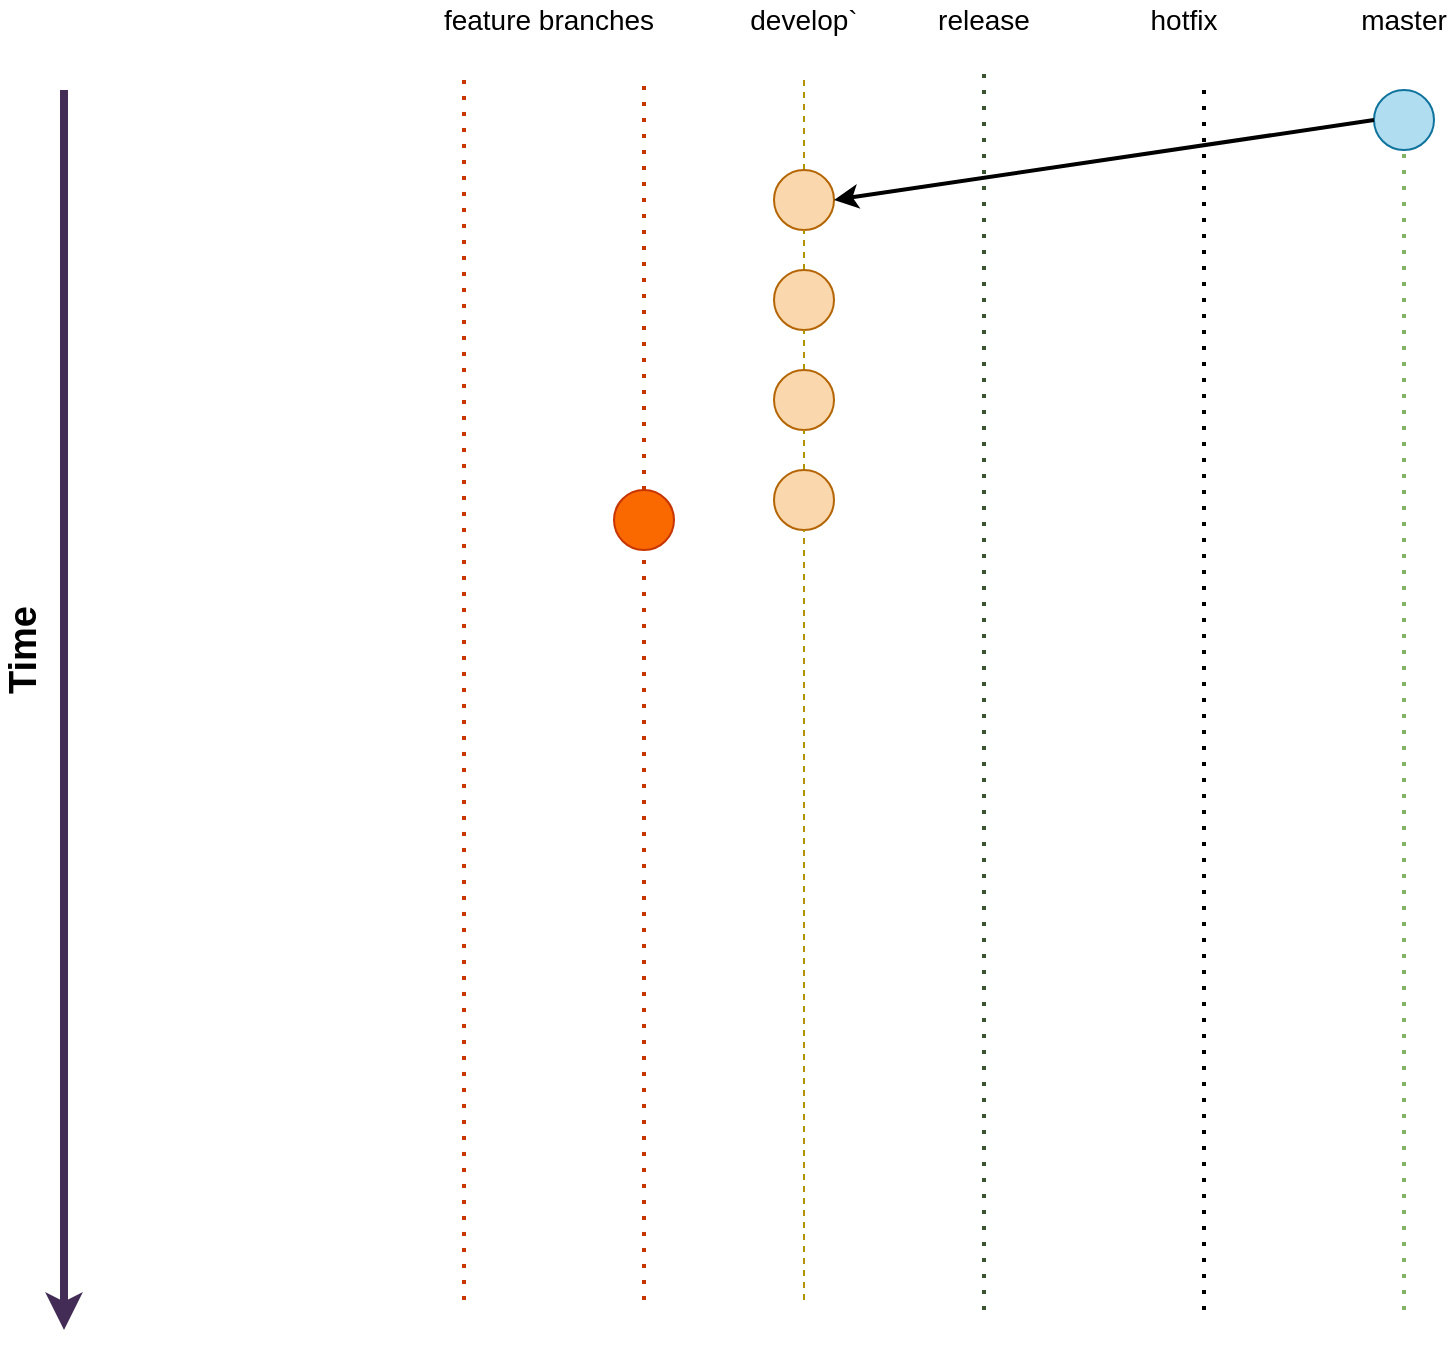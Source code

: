 <mxfile version="15.3.0" type="github">
  <diagram id="zY3iNhDmGC0HeY9o9fEt" name="Page-1">
    <mxGraphModel dx="2066" dy="771" grid="1" gridSize="10" guides="1" tooltips="1" connect="1" arrows="1" fold="1" page="1" pageScale="1" pageWidth="850" pageHeight="1100" math="0" shadow="0">
      <root>
        <mxCell id="0" />
        <mxCell id="1" parent="0" />
        <mxCell id="OLf8NCYOBXPoyb-FADIm-2" value="" style="endArrow=none;dashed=1;html=1;dashPattern=1 3;strokeWidth=2;gradientColor=#97d077;fillColor=#d5e8d4;strokeColor=#82b366;startArrow=none;" parent="1" edge="1" source="a1HIUXj5uNK7OVQi4Cn4-5">
          <mxGeometry width="50" height="50" relative="1" as="geometry">
            <mxPoint x="720" y="670" as="sourcePoint" />
            <mxPoint x="720" y="60" as="targetPoint" />
          </mxGeometry>
        </mxCell>
        <mxCell id="OLf8NCYOBXPoyb-FADIm-3" value="&lt;font style=&quot;font-size: 14px&quot;&gt;master&lt;/font&gt;" style="text;html=1;strokeColor=none;fillColor=none;align=center;verticalAlign=middle;whiteSpace=wrap;rounded=0;" parent="1" vertex="1">
          <mxGeometry x="700" y="15" width="40" height="20" as="geometry" />
        </mxCell>
        <mxCell id="OLf8NCYOBXPoyb-FADIm-4" value="" style="endArrow=none;dashed=1;html=1;fillColor=#e3c800;strokeColor=#B09500;startArrow=none;" parent="1" edge="1" source="a1HIUXj5uNK7OVQi4Cn4-7">
          <mxGeometry width="50" height="50" relative="1" as="geometry">
            <mxPoint x="420" y="665" as="sourcePoint" />
            <mxPoint x="420" y="55" as="targetPoint" />
          </mxGeometry>
        </mxCell>
        <mxCell id="OLf8NCYOBXPoyb-FADIm-5" value="&lt;font style=&quot;font-size: 14px&quot;&gt;develop`&lt;/font&gt;" style="text;html=1;strokeColor=none;fillColor=none;align=center;verticalAlign=middle;whiteSpace=wrap;rounded=0;" parent="1" vertex="1">
          <mxGeometry x="390" y="15" width="60" height="20" as="geometry" />
        </mxCell>
        <mxCell id="OLf8NCYOBXPoyb-FADIm-6" value="" style="endArrow=none;dashed=1;html=1;dashPattern=1 3;strokeWidth=2;fillColor=#fa6800;strokeColor=#C73500;startArrow=none;" parent="1" edge="1" source="a1HIUXj5uNK7OVQi4Cn4-16">
          <mxGeometry width="50" height="50" relative="1" as="geometry">
            <mxPoint x="340" y="665" as="sourcePoint" />
            <mxPoint x="340" y="55" as="targetPoint" />
          </mxGeometry>
        </mxCell>
        <mxCell id="OLf8NCYOBXPoyb-FADIm-7" value="&lt;font style=&quot;font-size: 14px&quot;&gt;feature branches&lt;/font&gt;" style="text;html=1;strokeColor=none;fillColor=none;align=center;verticalAlign=middle;whiteSpace=wrap;rounded=0;" parent="1" vertex="1">
          <mxGeometry x="220" y="15" width="145" height="20" as="geometry" />
        </mxCell>
        <mxCell id="OLf8NCYOBXPoyb-FADIm-8" value="" style="endArrow=none;dashed=1;html=1;dashPattern=1 3;strokeWidth=2;fillColor=#fa6800;strokeColor=#C73500;" parent="1" edge="1">
          <mxGeometry width="50" height="50" relative="1" as="geometry">
            <mxPoint x="250" y="665" as="sourcePoint" />
            <mxPoint x="250" y="55" as="targetPoint" />
          </mxGeometry>
        </mxCell>
        <mxCell id="OLf8NCYOBXPoyb-FADIm-10" value="" style="endArrow=classic;html=1;fillColor=#76608a;strokeColor=#432D57;strokeWidth=4;" parent="1" edge="1">
          <mxGeometry width="50" height="50" relative="1" as="geometry">
            <mxPoint x="50" y="60" as="sourcePoint" />
            <mxPoint x="50" y="680" as="targetPoint" />
            <Array as="points">
              <mxPoint x="50" y="350" />
            </Array>
          </mxGeometry>
        </mxCell>
        <mxCell id="OLf8NCYOBXPoyb-FADIm-11" value="&lt;b&gt;&lt;font style=&quot;font-size: 19px&quot;&gt;Time&lt;/font&gt;&lt;/b&gt;" style="text;html=1;strokeColor=none;fillColor=none;align=center;verticalAlign=middle;whiteSpace=wrap;rounded=0;rotation=-90;" parent="1" vertex="1">
          <mxGeometry x="10" y="330" width="40" height="20" as="geometry" />
        </mxCell>
        <mxCell id="a1HIUXj5uNK7OVQi4Cn4-1" value="" style="endArrow=none;dashed=1;html=1;dashPattern=1 3;strokeWidth=2;fillColor=#6d8764;strokeColor=#3A5431;" edge="1" parent="1">
          <mxGeometry width="50" height="50" relative="1" as="geometry">
            <mxPoint x="510" y="670" as="sourcePoint" />
            <mxPoint x="510" y="50" as="targetPoint" />
          </mxGeometry>
        </mxCell>
        <mxCell id="a1HIUXj5uNK7OVQi4Cn4-2" value="&lt;font style=&quot;font-size: 14px&quot;&gt;release&lt;/font&gt;" style="text;html=1;strokeColor=none;fillColor=none;align=center;verticalAlign=middle;whiteSpace=wrap;rounded=0;" vertex="1" parent="1">
          <mxGeometry x="490" y="15" width="40" height="20" as="geometry" />
        </mxCell>
        <mxCell id="a1HIUXj5uNK7OVQi4Cn4-3" value="" style="endArrow=none;dashed=1;html=1;dashPattern=1 3;strokeWidth=2;" edge="1" parent="1">
          <mxGeometry width="50" height="50" relative="1" as="geometry">
            <mxPoint x="620" y="670" as="sourcePoint" />
            <mxPoint x="620" y="60" as="targetPoint" />
          </mxGeometry>
        </mxCell>
        <mxCell id="a1HIUXj5uNK7OVQi4Cn4-4" value="&lt;font style=&quot;font-size: 14px&quot;&gt;hotfix&lt;/font&gt;" style="text;html=1;strokeColor=none;fillColor=none;align=center;verticalAlign=middle;whiteSpace=wrap;rounded=0;" vertex="1" parent="1">
          <mxGeometry x="590" y="15" width="40" height="20" as="geometry" />
        </mxCell>
        <mxCell id="a1HIUXj5uNK7OVQi4Cn4-5" value="" style="ellipse;whiteSpace=wrap;html=1;aspect=fixed;fillColor=#b1ddf0;strokeColor=#10739e;" vertex="1" parent="1">
          <mxGeometry x="705" y="60" width="30" height="30" as="geometry" />
        </mxCell>
        <mxCell id="a1HIUXj5uNK7OVQi4Cn4-6" value="" style="endArrow=none;dashed=1;html=1;dashPattern=1 3;strokeWidth=2;gradientColor=#97d077;fillColor=#d5e8d4;strokeColor=#82b366;" edge="1" parent="1" target="a1HIUXj5uNK7OVQi4Cn4-5">
          <mxGeometry width="50" height="50" relative="1" as="geometry">
            <mxPoint x="720" y="670" as="sourcePoint" />
            <mxPoint x="720" y="60" as="targetPoint" />
          </mxGeometry>
        </mxCell>
        <mxCell id="a1HIUXj5uNK7OVQi4Cn4-7" value="" style="ellipse;whiteSpace=wrap;html=1;aspect=fixed;fillColor=#fad7ac;strokeColor=#b46504;" vertex="1" parent="1">
          <mxGeometry x="405" y="100" width="30" height="30" as="geometry" />
        </mxCell>
        <mxCell id="a1HIUXj5uNK7OVQi4Cn4-8" value="" style="endArrow=none;dashed=1;html=1;fillColor=#e3c800;strokeColor=#B09500;startArrow=none;" edge="1" parent="1" source="a1HIUXj5uNK7OVQi4Cn4-10" target="a1HIUXj5uNK7OVQi4Cn4-7">
          <mxGeometry width="50" height="50" relative="1" as="geometry">
            <mxPoint x="420" y="665" as="sourcePoint" />
            <mxPoint x="420" y="55" as="targetPoint" />
          </mxGeometry>
        </mxCell>
        <mxCell id="a1HIUXj5uNK7OVQi4Cn4-9" value="" style="endArrow=classic;html=1;strokeWidth=2;entryX=1;entryY=0.5;entryDx=0;entryDy=0;exitX=0;exitY=0.5;exitDx=0;exitDy=0;" edge="1" parent="1" source="a1HIUXj5uNK7OVQi4Cn4-5" target="a1HIUXj5uNK7OVQi4Cn4-7">
          <mxGeometry width="50" height="50" relative="1" as="geometry">
            <mxPoint x="700" y="80" as="sourcePoint" />
            <mxPoint x="440" y="104" as="targetPoint" />
          </mxGeometry>
        </mxCell>
        <mxCell id="a1HIUXj5uNK7OVQi4Cn4-10" value="" style="ellipse;whiteSpace=wrap;html=1;aspect=fixed;fillColor=#fad7ac;strokeColor=#b46504;" vertex="1" parent="1">
          <mxGeometry x="405" y="150" width="30" height="30" as="geometry" />
        </mxCell>
        <mxCell id="a1HIUXj5uNK7OVQi4Cn4-11" value="" style="endArrow=none;dashed=1;html=1;fillColor=#e3c800;strokeColor=#B09500;startArrow=none;" edge="1" parent="1" source="a1HIUXj5uNK7OVQi4Cn4-12" target="a1HIUXj5uNK7OVQi4Cn4-10">
          <mxGeometry width="50" height="50" relative="1" as="geometry">
            <mxPoint x="420" y="665" as="sourcePoint" />
            <mxPoint x="420" y="130" as="targetPoint" />
          </mxGeometry>
        </mxCell>
        <mxCell id="a1HIUXj5uNK7OVQi4Cn4-12" value="" style="ellipse;whiteSpace=wrap;html=1;aspect=fixed;fillColor=#fad7ac;strokeColor=#b46504;" vertex="1" parent="1">
          <mxGeometry x="405" y="200" width="30" height="30" as="geometry" />
        </mxCell>
        <mxCell id="a1HIUXj5uNK7OVQi4Cn4-13" value="" style="endArrow=none;dashed=1;html=1;fillColor=#e3c800;strokeColor=#B09500;startArrow=none;" edge="1" parent="1" source="a1HIUXj5uNK7OVQi4Cn4-14" target="a1HIUXj5uNK7OVQi4Cn4-12">
          <mxGeometry width="50" height="50" relative="1" as="geometry">
            <mxPoint x="420" y="665" as="sourcePoint" />
            <mxPoint x="420" y="180" as="targetPoint" />
          </mxGeometry>
        </mxCell>
        <mxCell id="a1HIUXj5uNK7OVQi4Cn4-14" value="" style="ellipse;whiteSpace=wrap;html=1;aspect=fixed;fillColor=#fad7ac;strokeColor=#b46504;" vertex="1" parent="1">
          <mxGeometry x="405" y="250" width="30" height="30" as="geometry" />
        </mxCell>
        <mxCell id="a1HIUXj5uNK7OVQi4Cn4-15" value="" style="endArrow=none;dashed=1;html=1;fillColor=#e3c800;strokeColor=#B09500;" edge="1" parent="1" target="a1HIUXj5uNK7OVQi4Cn4-14">
          <mxGeometry width="50" height="50" relative="1" as="geometry">
            <mxPoint x="420" y="665" as="sourcePoint" />
            <mxPoint x="420" y="230" as="targetPoint" />
          </mxGeometry>
        </mxCell>
        <mxCell id="a1HIUXj5uNK7OVQi4Cn4-16" value="" style="ellipse;whiteSpace=wrap;html=1;aspect=fixed;fillColor=#fa6800;strokeColor=#C73500;fontColor=#000000;" vertex="1" parent="1">
          <mxGeometry x="325" y="260" width="30" height="30" as="geometry" />
        </mxCell>
        <mxCell id="a1HIUXj5uNK7OVQi4Cn4-18" value="" style="endArrow=none;dashed=1;html=1;dashPattern=1 3;strokeWidth=2;fillColor=#fa6800;strokeColor=#C73500;" edge="1" parent="1" target="a1HIUXj5uNK7OVQi4Cn4-16">
          <mxGeometry width="50" height="50" relative="1" as="geometry">
            <mxPoint x="340" y="665" as="sourcePoint" />
            <mxPoint x="340" y="55" as="targetPoint" />
          </mxGeometry>
        </mxCell>
      </root>
    </mxGraphModel>
  </diagram>
</mxfile>
